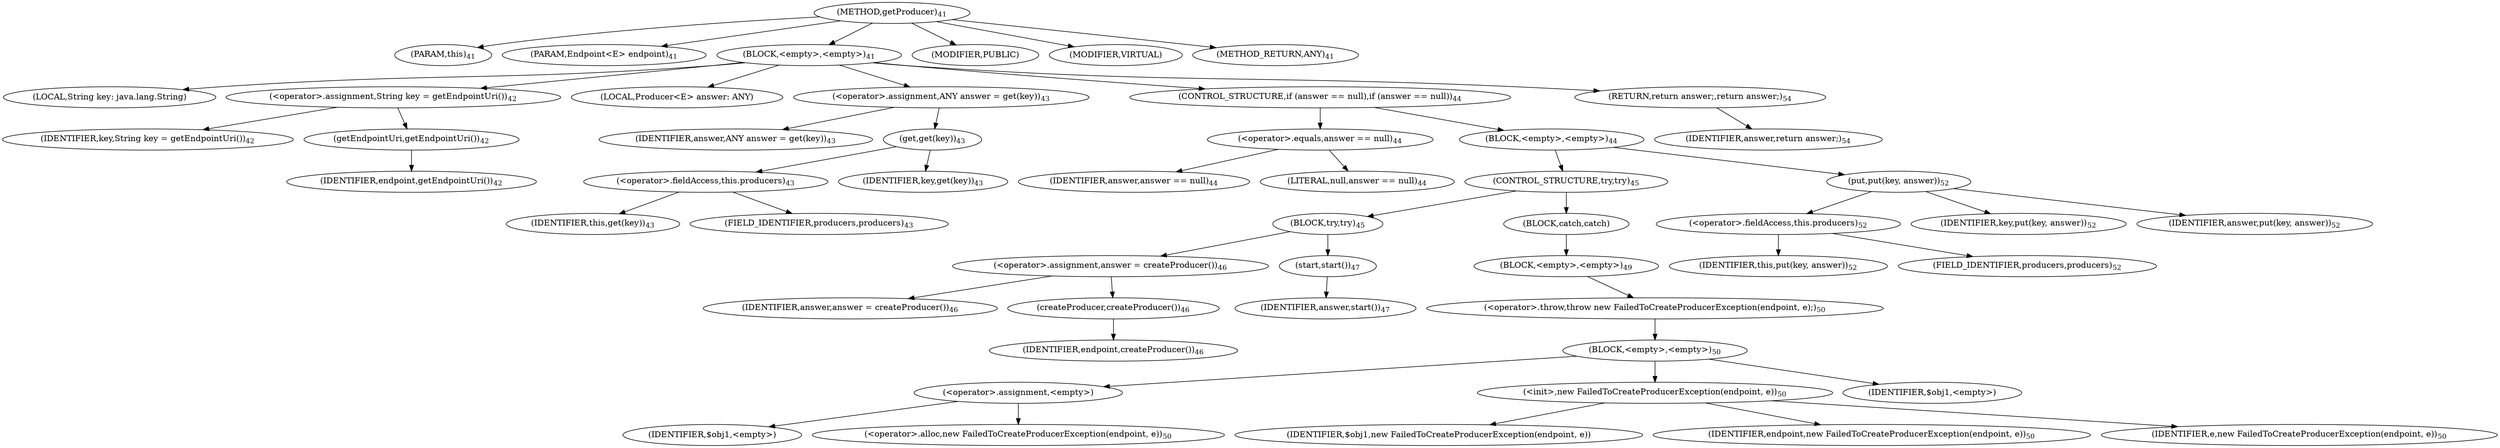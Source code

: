 digraph "getProducer" {  
"19" [label = <(METHOD,getProducer)<SUB>41</SUB>> ]
"20" [label = <(PARAM,this)<SUB>41</SUB>> ]
"21" [label = <(PARAM,Endpoint&lt;E&gt; endpoint)<SUB>41</SUB>> ]
"22" [label = <(BLOCK,&lt;empty&gt;,&lt;empty&gt;)<SUB>41</SUB>> ]
"23" [label = <(LOCAL,String key: java.lang.String)> ]
"24" [label = <(&lt;operator&gt;.assignment,String key = getEndpointUri())<SUB>42</SUB>> ]
"25" [label = <(IDENTIFIER,key,String key = getEndpointUri())<SUB>42</SUB>> ]
"26" [label = <(getEndpointUri,getEndpointUri())<SUB>42</SUB>> ]
"27" [label = <(IDENTIFIER,endpoint,getEndpointUri())<SUB>42</SUB>> ]
"28" [label = <(LOCAL,Producer&lt;E&gt; answer: ANY)> ]
"29" [label = <(&lt;operator&gt;.assignment,ANY answer = get(key))<SUB>43</SUB>> ]
"30" [label = <(IDENTIFIER,answer,ANY answer = get(key))<SUB>43</SUB>> ]
"31" [label = <(get,get(key))<SUB>43</SUB>> ]
"32" [label = <(&lt;operator&gt;.fieldAccess,this.producers)<SUB>43</SUB>> ]
"33" [label = <(IDENTIFIER,this,get(key))<SUB>43</SUB>> ]
"34" [label = <(FIELD_IDENTIFIER,producers,producers)<SUB>43</SUB>> ]
"35" [label = <(IDENTIFIER,key,get(key))<SUB>43</SUB>> ]
"36" [label = <(CONTROL_STRUCTURE,if (answer == null),if (answer == null))<SUB>44</SUB>> ]
"37" [label = <(&lt;operator&gt;.equals,answer == null)<SUB>44</SUB>> ]
"38" [label = <(IDENTIFIER,answer,answer == null)<SUB>44</SUB>> ]
"39" [label = <(LITERAL,null,answer == null)<SUB>44</SUB>> ]
"40" [label = <(BLOCK,&lt;empty&gt;,&lt;empty&gt;)<SUB>44</SUB>> ]
"41" [label = <(CONTROL_STRUCTURE,try,try)<SUB>45</SUB>> ]
"42" [label = <(BLOCK,try,try)<SUB>45</SUB>> ]
"43" [label = <(&lt;operator&gt;.assignment,answer = createProducer())<SUB>46</SUB>> ]
"44" [label = <(IDENTIFIER,answer,answer = createProducer())<SUB>46</SUB>> ]
"45" [label = <(createProducer,createProducer())<SUB>46</SUB>> ]
"46" [label = <(IDENTIFIER,endpoint,createProducer())<SUB>46</SUB>> ]
"47" [label = <(start,start())<SUB>47</SUB>> ]
"48" [label = <(IDENTIFIER,answer,start())<SUB>47</SUB>> ]
"49" [label = <(BLOCK,catch,catch)> ]
"50" [label = <(BLOCK,&lt;empty&gt;,&lt;empty&gt;)<SUB>49</SUB>> ]
"51" [label = <(&lt;operator&gt;.throw,throw new FailedToCreateProducerException(endpoint, e);)<SUB>50</SUB>> ]
"52" [label = <(BLOCK,&lt;empty&gt;,&lt;empty&gt;)<SUB>50</SUB>> ]
"53" [label = <(&lt;operator&gt;.assignment,&lt;empty&gt;)> ]
"54" [label = <(IDENTIFIER,$obj1,&lt;empty&gt;)> ]
"55" [label = <(&lt;operator&gt;.alloc,new FailedToCreateProducerException(endpoint, e))<SUB>50</SUB>> ]
"56" [label = <(&lt;init&gt;,new FailedToCreateProducerException(endpoint, e))<SUB>50</SUB>> ]
"57" [label = <(IDENTIFIER,$obj1,new FailedToCreateProducerException(endpoint, e))> ]
"58" [label = <(IDENTIFIER,endpoint,new FailedToCreateProducerException(endpoint, e))<SUB>50</SUB>> ]
"59" [label = <(IDENTIFIER,e,new FailedToCreateProducerException(endpoint, e))<SUB>50</SUB>> ]
"60" [label = <(IDENTIFIER,$obj1,&lt;empty&gt;)> ]
"61" [label = <(put,put(key, answer))<SUB>52</SUB>> ]
"62" [label = <(&lt;operator&gt;.fieldAccess,this.producers)<SUB>52</SUB>> ]
"63" [label = <(IDENTIFIER,this,put(key, answer))<SUB>52</SUB>> ]
"64" [label = <(FIELD_IDENTIFIER,producers,producers)<SUB>52</SUB>> ]
"65" [label = <(IDENTIFIER,key,put(key, answer))<SUB>52</SUB>> ]
"66" [label = <(IDENTIFIER,answer,put(key, answer))<SUB>52</SUB>> ]
"67" [label = <(RETURN,return answer;,return answer;)<SUB>54</SUB>> ]
"68" [label = <(IDENTIFIER,answer,return answer;)<SUB>54</SUB>> ]
"69" [label = <(MODIFIER,PUBLIC)> ]
"70" [label = <(MODIFIER,VIRTUAL)> ]
"71" [label = <(METHOD_RETURN,ANY)<SUB>41</SUB>> ]
  "19" -> "20" 
  "19" -> "21" 
  "19" -> "22" 
  "19" -> "69" 
  "19" -> "70" 
  "19" -> "71" 
  "22" -> "23" 
  "22" -> "24" 
  "22" -> "28" 
  "22" -> "29" 
  "22" -> "36" 
  "22" -> "67" 
  "24" -> "25" 
  "24" -> "26" 
  "26" -> "27" 
  "29" -> "30" 
  "29" -> "31" 
  "31" -> "32" 
  "31" -> "35" 
  "32" -> "33" 
  "32" -> "34" 
  "36" -> "37" 
  "36" -> "40" 
  "37" -> "38" 
  "37" -> "39" 
  "40" -> "41" 
  "40" -> "61" 
  "41" -> "42" 
  "41" -> "49" 
  "42" -> "43" 
  "42" -> "47" 
  "43" -> "44" 
  "43" -> "45" 
  "45" -> "46" 
  "47" -> "48" 
  "49" -> "50" 
  "50" -> "51" 
  "51" -> "52" 
  "52" -> "53" 
  "52" -> "56" 
  "52" -> "60" 
  "53" -> "54" 
  "53" -> "55" 
  "56" -> "57" 
  "56" -> "58" 
  "56" -> "59" 
  "61" -> "62" 
  "61" -> "65" 
  "61" -> "66" 
  "62" -> "63" 
  "62" -> "64" 
  "67" -> "68" 
}

